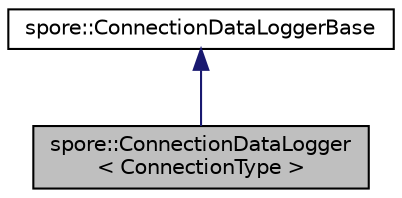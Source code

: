 digraph "spore::ConnectionDataLogger&lt; ConnectionType &gt;"
{
  edge [fontname="Helvetica",fontsize="10",labelfontname="Helvetica",labelfontsize="10"];
  node [fontname="Helvetica",fontsize="10",shape=record];
  Node2 [label="spore::ConnectionDataLogger\l\< ConnectionType \>",height=0.2,width=0.4,color="black", fillcolor="grey75", style="filled", fontcolor="black"];
  Node3 -> Node2 [dir="back",color="midnightblue",fontsize="10",style="solid",fontname="Helvetica"];
  Node3 [label="spore::ConnectionDataLoggerBase",height=0.2,width=0.4,color="black", fillcolor="white", style="filled",URL="$classspore_1_1ConnectionDataLoggerBase.html",tooltip="Base class to all data loggers for connections. "];
}
